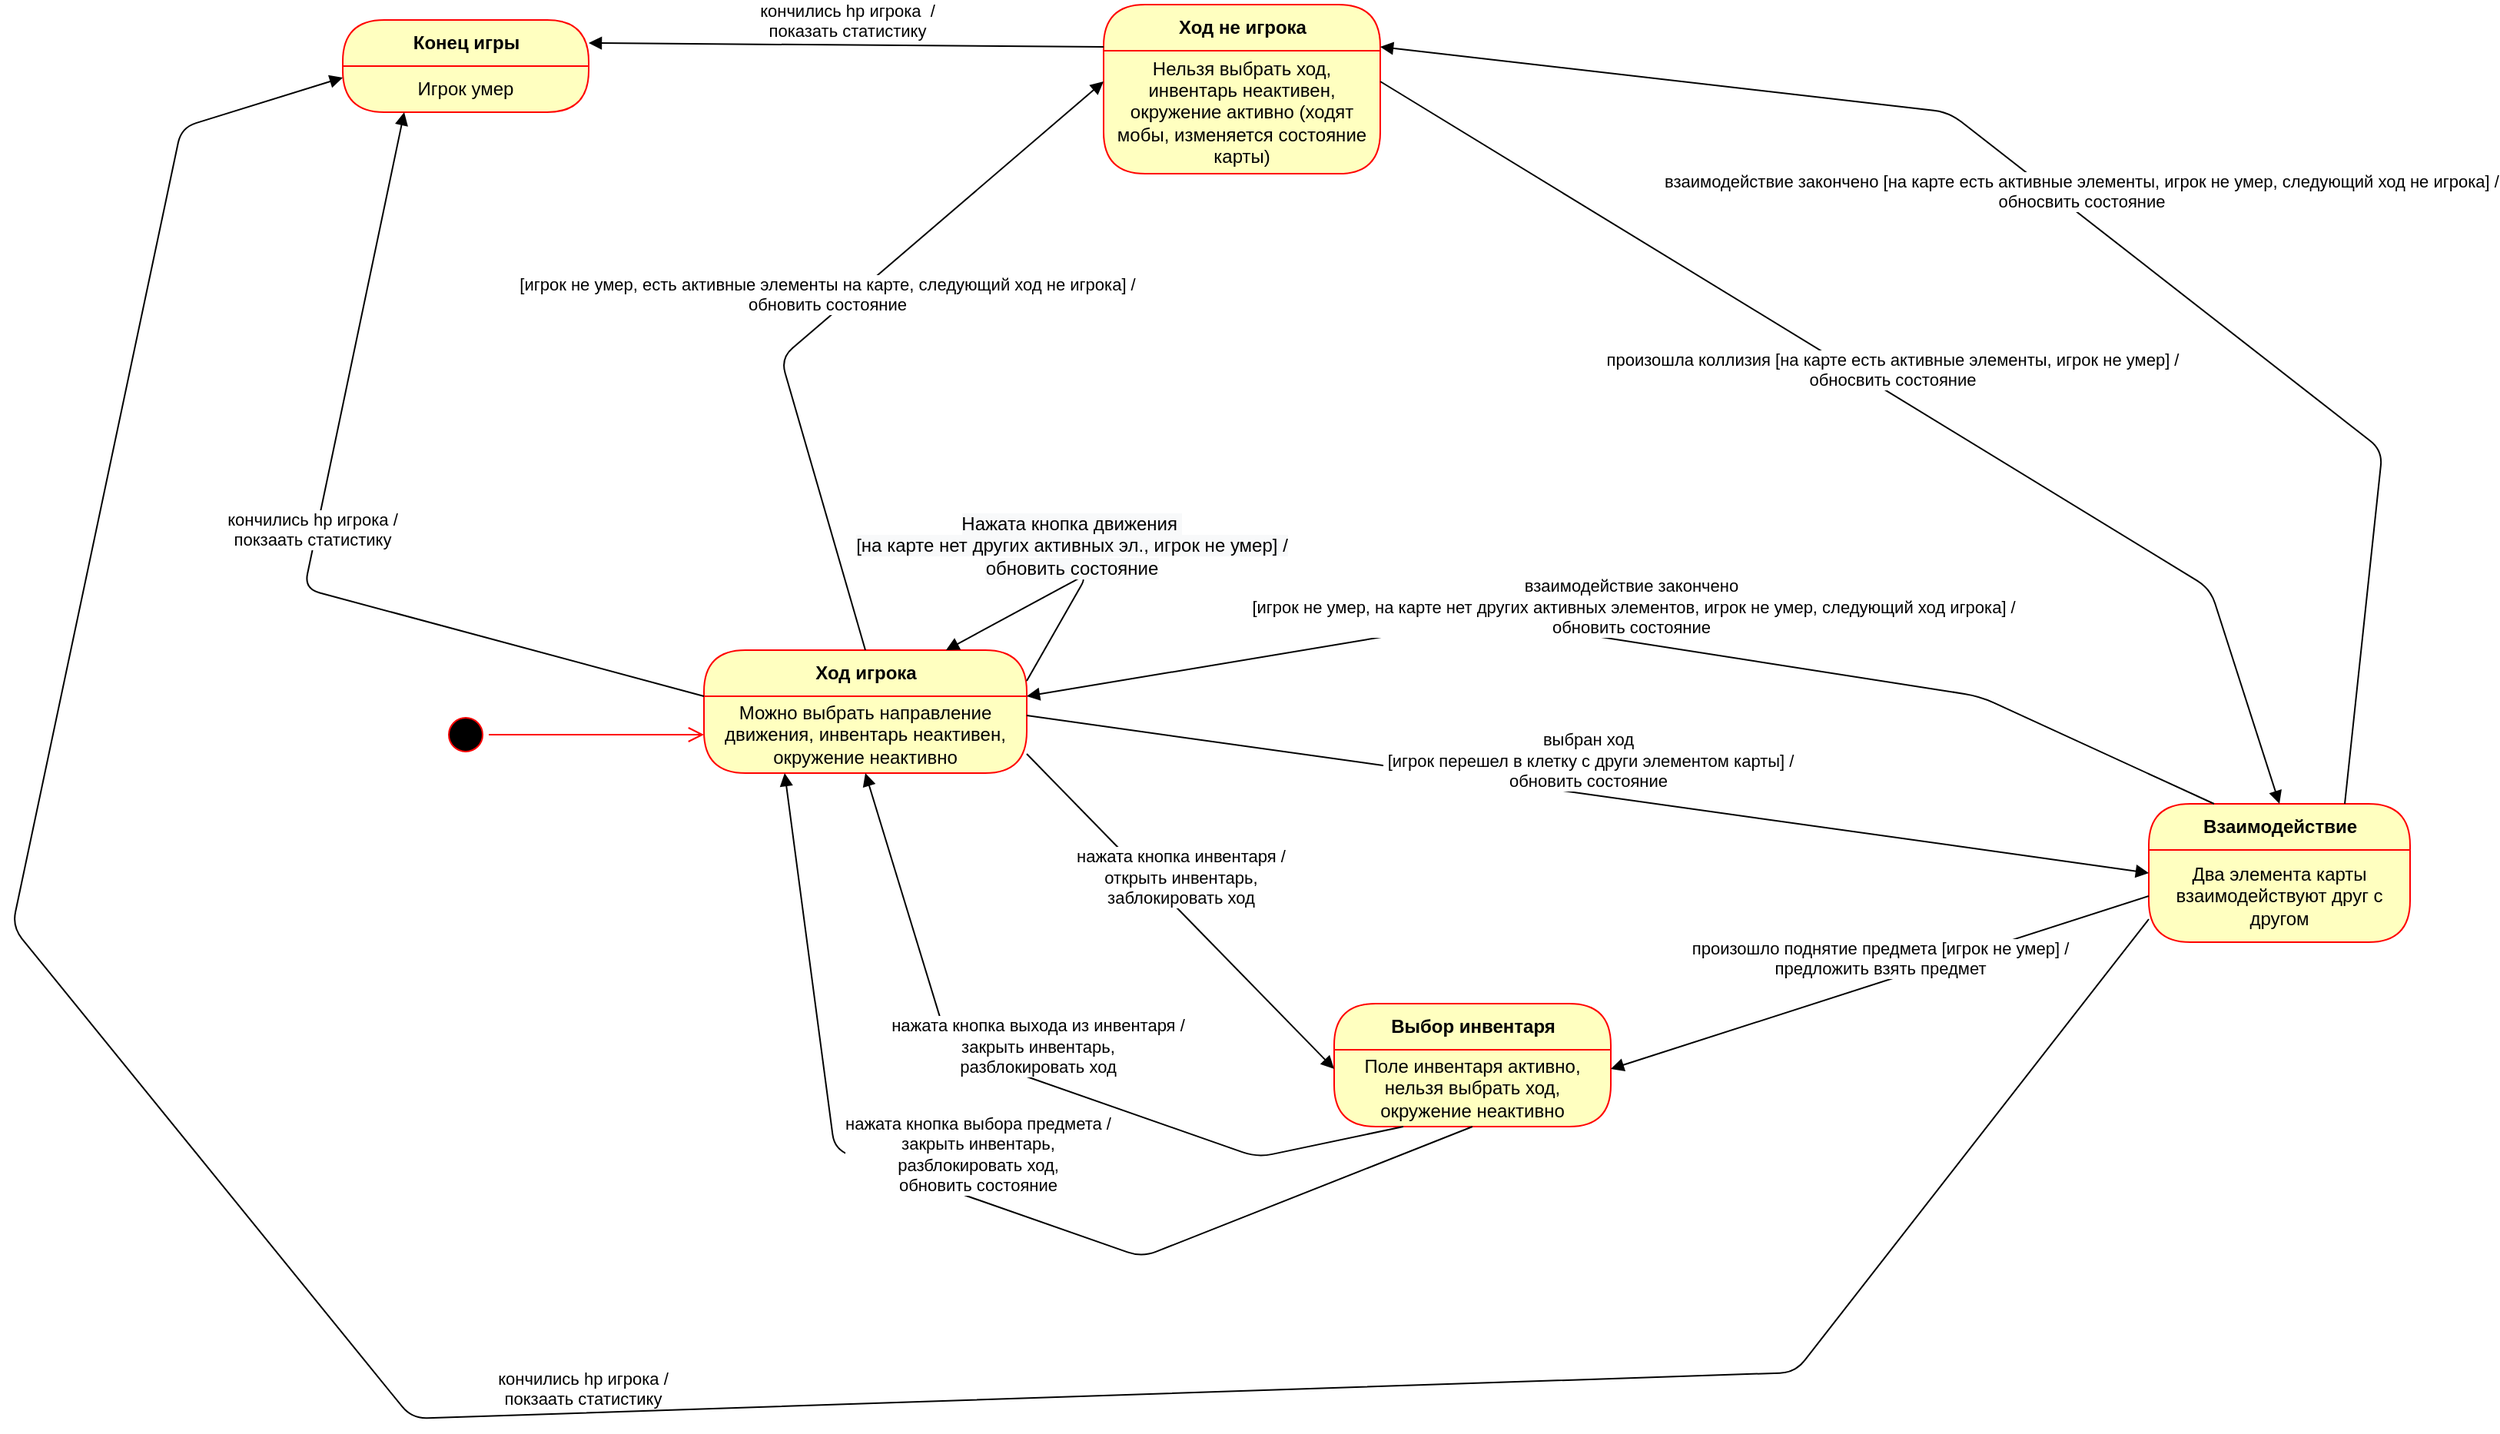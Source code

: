 <mxfile version="12.7.9" type="github"><diagram id="Ql0ntk5Wik_vLKoqb9fe" name="Page-1"><mxGraphModel dx="2907" dy="1120" grid="1" gridSize="10" guides="1" tooltips="1" connect="1" arrows="1" fold="1" page="1" pageScale="1" pageWidth="827" pageHeight="1169" math="0" shadow="0"><root><mxCell id="0"/><mxCell id="1" parent="0"/><mxCell id="RJu2NOu35zu3GAv4jUS9-13" value="" style="ellipse;html=1;shape=startState;fillColor=#000000;strokeColor=#ff0000;" vertex="1" parent="1"><mxGeometry x="-480" y="800" width="30" height="30" as="geometry"/></mxCell><mxCell id="RJu2NOu35zu3GAv4jUS9-14" value="" style="edgeStyle=orthogonalEdgeStyle;html=1;verticalAlign=bottom;endArrow=open;endSize=8;strokeColor=#ff0000;entryX=0;entryY=0.5;entryDx=0;entryDy=0;" edge="1" source="RJu2NOu35zu3GAv4jUS9-13" parent="1" target="RJu2NOu35zu3GAv4jUS9-20"><mxGeometry relative="1" as="geometry"><mxPoint x="65" y="260" as="targetPoint"/></mxGeometry></mxCell><mxCell id="RJu2NOu35zu3GAv4jUS9-15" value="Выбор инвентаря" style="swimlane;html=1;fontStyle=1;align=center;verticalAlign=middle;childLayout=stackLayout;horizontal=1;startSize=30;horizontalStack=0;resizeParent=0;resizeLast=1;container=0;fontColor=#000000;collapsible=0;rounded=1;arcSize=30;strokeColor=#ff0000;fillColor=#ffffc0;swimlaneFillColor=#ffffc0;dropTarget=0;" vertex="1" parent="1"><mxGeometry x="100" y="990" width="180" height="80" as="geometry"/></mxCell><mxCell id="RJu2NOu35zu3GAv4jUS9-16" value="Поле инвентаря активно,&lt;br&gt;нельзя выбрать ход, окружение неактивно" style="text;html=1;strokeColor=none;fillColor=none;align=center;verticalAlign=middle;spacingLeft=4;spacingRight=4;whiteSpace=wrap;overflow=hidden;rotatable=0;fontColor=#000000;" vertex="1" parent="RJu2NOu35zu3GAv4jUS9-15"><mxGeometry y="30" width="180" height="50" as="geometry"/></mxCell><mxCell id="RJu2NOu35zu3GAv4jUS9-19" value="Ход игрока" style="swimlane;html=1;fontStyle=1;align=center;verticalAlign=middle;childLayout=stackLayout;horizontal=1;startSize=30;horizontalStack=0;resizeParent=0;resizeLast=1;container=0;fontColor=#000000;collapsible=0;rounded=1;arcSize=30;strokeColor=#ff0000;fillColor=#ffffc0;swimlaneFillColor=#ffffc0;dropTarget=0;" vertex="1" parent="1"><mxGeometry x="-310" y="760" width="210" height="80" as="geometry"/></mxCell><mxCell id="RJu2NOu35zu3GAv4jUS9-20" value="Можно выбрать направление движения, инвентарь неактивен,&lt;br&gt;окружение неактивно" style="text;html=1;strokeColor=none;fillColor=none;align=center;verticalAlign=middle;spacingLeft=4;spacingRight=4;whiteSpace=wrap;overflow=hidden;rotatable=0;fontColor=#000000;" vertex="1" parent="RJu2NOu35zu3GAv4jUS9-19"><mxGeometry y="30" width="210" height="50" as="geometry"/></mxCell><mxCell id="RJu2NOu35zu3GAv4jUS9-22" value="Ход не игрока" style="swimlane;html=1;fontStyle=1;align=center;verticalAlign=middle;childLayout=stackLayout;horizontal=1;startSize=30;horizontalStack=0;resizeParent=0;resizeLast=1;container=0;fontColor=#000000;collapsible=0;rounded=1;arcSize=30;strokeColor=#ff0000;fillColor=#ffffc0;swimlaneFillColor=#ffffc0;dropTarget=0;" vertex="1" parent="1"><mxGeometry x="-50" y="340" width="180" height="110" as="geometry"/></mxCell><mxCell id="RJu2NOu35zu3GAv4jUS9-23" value="Нельзя выбрать ход, инвентарь неактивен, окружение активно (ходят мобы, изменяется состояние карты)" style="text;html=1;strokeColor=none;fillColor=none;align=center;verticalAlign=middle;spacingLeft=4;spacingRight=4;whiteSpace=wrap;overflow=hidden;rotatable=0;fontColor=#000000;" vertex="1" parent="RJu2NOu35zu3GAv4jUS9-22"><mxGeometry y="30" width="180" height="80" as="geometry"/></mxCell><mxCell id="RJu2NOu35zu3GAv4jUS9-25" value="Взаимодействие" style="swimlane;html=1;fontStyle=1;align=center;verticalAlign=middle;childLayout=stackLayout;horizontal=1;startSize=30;horizontalStack=0;resizeParent=0;resizeLast=1;container=0;fontColor=#000000;collapsible=0;rounded=1;arcSize=30;strokeColor=#ff0000;fillColor=#ffffc0;swimlaneFillColor=#ffffc0;dropTarget=0;" vertex="1" parent="1"><mxGeometry x="630" y="860" width="170" height="90" as="geometry"/></mxCell><mxCell id="RJu2NOu35zu3GAv4jUS9-26" value="Два элемента карты взаимодействуют друг с другом" style="text;html=1;strokeColor=none;fillColor=none;align=center;verticalAlign=middle;spacingLeft=4;spacingRight=4;whiteSpace=wrap;overflow=hidden;rotatable=0;fontColor=#000000;" vertex="1" parent="RJu2NOu35zu3GAv4jUS9-25"><mxGeometry y="30" width="170" height="60" as="geometry"/></mxCell><mxCell id="RJu2NOu35zu3GAv4jUS9-34" value="&lt;span style=&quot;font-size: 12px ; background-color: rgb(248 , 249 , 250)&quot;&gt;Нажата кнопка движения&amp;nbsp;&lt;/span&gt;&lt;br style=&quot;font-size: 12px ; background-color: rgb(248 , 249 , 250)&quot;&gt;&lt;span style=&quot;font-size: 12px ; background-color: rgb(248 , 249 , 250)&quot;&gt;[на карте нет других активных эл., игрок не умер] /&lt;/span&gt;&lt;br style=&quot;font-size: 12px ; background-color: rgb(248 , 249 , 250)&quot;&gt;&lt;span style=&quot;font-size: 12px ; background-color: rgb(248 , 249 , 250)&quot;&gt;обновить состояние&lt;/span&gt;" style="html=1;verticalAlign=bottom;endArrow=block;entryX=0.75;entryY=0;entryDx=0;entryDy=0;exitX=1;exitY=0.25;exitDx=0;exitDy=0;" edge="1" parent="1" source="RJu2NOu35zu3GAv4jUS9-19" target="RJu2NOu35zu3GAv4jUS9-19"><mxGeometry width="80" relative="1" as="geometry"><mxPoint x="250" y="520" as="sourcePoint"/><mxPoint x="115" y="460.0" as="targetPoint"/><Array as="points"><mxPoint x="-60" y="710"/></Array></mxGeometry></mxCell><mxCell id="RJu2NOu35zu3GAv4jUS9-37" value="нажата кнопка инвентаря /&lt;br&gt;открыть инвентарь, &lt;br&gt;заблокировать ход" style="html=1;verticalAlign=bottom;endArrow=block;exitX=1;exitY=0.75;exitDx=0;exitDy=0;entryX=0;entryY=0.25;entryDx=0;entryDy=0;" edge="1" parent="1" source="RJu2NOu35zu3GAv4jUS9-20" target="RJu2NOu35zu3GAv4jUS9-16"><mxGeometry width="80" relative="1" as="geometry"><mxPoint x="280" y="670" as="sourcePoint"/><mxPoint x="390" y="780" as="targetPoint"/></mxGeometry></mxCell><mxCell id="RJu2NOu35zu3GAv4jUS9-39" value="нажата кнопка выхода из инвентаря /&lt;br&gt;закрыть инвентарь, &lt;br&gt;разблокировать ход" style="html=1;verticalAlign=bottom;endArrow=block;exitX=0.25;exitY=1;exitDx=0;exitDy=0;entryX=0.5;entryY=1;entryDx=0;entryDy=0;" edge="1" parent="1" source="RJu2NOu35zu3GAv4jUS9-16" target="RJu2NOu35zu3GAv4jUS9-20"><mxGeometry width="80" relative="1" as="geometry"><mxPoint x="30" y="1070" as="sourcePoint"/><mxPoint x="-170" y="865.0" as="targetPoint"/><Array as="points"><mxPoint x="50" y="1090"/><mxPoint x="-150" y="1020"/></Array></mxGeometry></mxCell><mxCell id="RJu2NOu35zu3GAv4jUS9-40" value="нажата кнопка выбора предмета /&lt;br&gt;закрыть инвентарь, &lt;br&gt;разблокировать ход,&lt;br&gt;обновить состояние" style="html=1;verticalAlign=bottom;endArrow=block;exitX=0.5;exitY=1;exitDx=0;exitDy=0;entryX=0.25;entryY=1;entryDx=0;entryDy=0;" edge="1" parent="1" source="RJu2NOu35zu3GAv4jUS9-16" target="RJu2NOu35zu3GAv4jUS9-20"><mxGeometry width="80" relative="1" as="geometry"><mxPoint x="70" y="1135.0" as="sourcePoint"/><mxPoint x="-280" y="905" as="targetPoint"/><Array as="points"><mxPoint x="-25" y="1155"/><mxPoint x="-225" y="1085"/></Array></mxGeometry></mxCell><mxCell id="RJu2NOu35zu3GAv4jUS9-41" value="выбран ход&lt;br&gt;&amp;nbsp;[игрок перешел в клетку с други элементом карты] /&lt;br&gt;обновить состояние" style="html=1;verticalAlign=bottom;endArrow=block;exitX=1;exitY=0.25;exitDx=0;exitDy=0;entryX=0;entryY=0.25;entryDx=0;entryDy=0;" edge="1" parent="1" source="RJu2NOu35zu3GAv4jUS9-20" target="RJu2NOu35zu3GAv4jUS9-26"><mxGeometry width="80" relative="1" as="geometry"><mxPoint x="230" y="720" as="sourcePoint"/><mxPoint x="430" y="925" as="targetPoint"/></mxGeometry></mxCell><mxCell id="RJu2NOu35zu3GAv4jUS9-42" value="взаимодействие закончено&lt;br&gt;&amp;nbsp;[игрок не умер, на карте нет других активных элементов, игрок не умер, следующий ход игрока] /&lt;br&gt;обновить состояние" style="html=1;verticalAlign=bottom;endArrow=block;exitX=0.25;exitY=0;exitDx=0;exitDy=0;entryX=1;entryY=0;entryDx=0;entryDy=0;" edge="1" parent="1" source="RJu2NOu35zu3GAv4jUS9-25" target="RJu2NOu35zu3GAv4jUS9-20"><mxGeometry width="80" relative="1" as="geometry"><mxPoint x="740" y="882.5" as="sourcePoint"/><mxPoint x="70" y="740.0" as="targetPoint"/><Array as="points"><mxPoint x="520" y="790"/><mxPoint x="200" y="740"/></Array></mxGeometry></mxCell><mxCell id="RJu2NOu35zu3GAv4jUS9-43" value="Конец игры" style="swimlane;html=1;fontStyle=1;align=center;verticalAlign=middle;childLayout=stackLayout;horizontal=1;startSize=30;horizontalStack=0;resizeParent=0;resizeLast=1;container=0;fontColor=#000000;collapsible=0;rounded=1;arcSize=30;strokeColor=#ff0000;fillColor=#ffffc0;swimlaneFillColor=#ffffc0;dropTarget=0;" vertex="1" parent="1"><mxGeometry x="-545" y="350" width="160" height="60" as="geometry"/></mxCell><mxCell id="RJu2NOu35zu3GAv4jUS9-44" value="Игрок умер" style="text;html=1;strokeColor=none;fillColor=none;align=center;verticalAlign=middle;spacingLeft=4;spacingRight=4;whiteSpace=wrap;overflow=hidden;rotatable=0;fontColor=#000000;" vertex="1" parent="RJu2NOu35zu3GAv4jUS9-43"><mxGeometry y="30" width="160" height="30" as="geometry"/></mxCell><mxCell id="RJu2NOu35zu3GAv4jUS9-46" value="кончились hp игрока /&lt;br&gt;покзаать статистику" style="html=1;verticalAlign=bottom;endArrow=block;exitX=0;exitY=0;exitDx=0;exitDy=0;entryX=0.25;entryY=1;entryDx=0;entryDy=0;" edge="1" parent="1" source="RJu2NOu35zu3GAv4jUS9-20" target="RJu2NOu35zu3GAv4jUS9-44"><mxGeometry width="80" relative="1" as="geometry"><mxPoint x="-230" y="710.0" as="sourcePoint"/><mxPoint x="-140" y="420" as="targetPoint"/><Array as="points"><mxPoint x="-570" y="720"/></Array></mxGeometry></mxCell><mxCell id="RJu2NOu35zu3GAv4jUS9-48" value="кончились hp игрока /&lt;br&gt;покзаать статистику" style="html=1;verticalAlign=bottom;endArrow=block;exitX=0;exitY=0.75;exitDx=0;exitDy=0;entryX=0;entryY=0.25;entryDx=0;entryDy=0;" edge="1" parent="1" source="RJu2NOu35zu3GAv4jUS9-26" target="RJu2NOu35zu3GAv4jUS9-44"><mxGeometry width="80" relative="1" as="geometry"><mxPoint x="-500" y="1010" as="sourcePoint"/><mxPoint x="-670" y="540" as="targetPoint"/><Array as="points"><mxPoint x="400" y="1230"/><mxPoint x="-500" y="1260"/><mxPoint x="-760" y="940"/><mxPoint x="-650" y="420"/></Array></mxGeometry></mxCell><mxCell id="RJu2NOu35zu3GAv4jUS9-49" value="произошло поднятие предмета [игрок не умер] /&lt;br&gt;предложить взять предмет" style="html=1;verticalAlign=bottom;endArrow=block;exitX=0;exitY=0.5;exitDx=0;exitDy=0;entryX=1;entryY=0.25;entryDx=0;entryDy=0;" edge="1" parent="1" source="RJu2NOu35zu3GAv4jUS9-26" target="RJu2NOu35zu3GAv4jUS9-16"><mxGeometry width="80" relative="1" as="geometry"><mxPoint x="570" y="1140" as="sourcePoint"/><mxPoint x="480" y="1430.0" as="targetPoint"/></mxGeometry></mxCell><mxCell id="RJu2NOu35zu3GAv4jUS9-52" value="[игрок не умер, есть активные элементы на карте, следующий ход не игрока] /&lt;br&gt;обновить состояние" style="html=1;verticalAlign=bottom;endArrow=block;exitX=0.5;exitY=0;exitDx=0;exitDy=0;entryX=0;entryY=0.25;entryDx=0;entryDy=0;" edge="1" parent="1" source="RJu2NOu35zu3GAv4jUS9-19" target="RJu2NOu35zu3GAv4jUS9-23"><mxGeometry width="80" relative="1" as="geometry"><mxPoint x="200" y="610.0" as="sourcePoint"/><mxPoint x="290" y="320" as="targetPoint"/><Array as="points"><mxPoint x="-260" y="570"/></Array></mxGeometry></mxCell><mxCell id="RJu2NOu35zu3GAv4jUS9-54" value="произошла коллизия [на карте есть активные элементы, игрок не умер] /&lt;br&gt;обносвить состояние" style="html=1;verticalAlign=bottom;endArrow=block;exitX=1;exitY=0.25;exitDx=0;exitDy=0;entryX=0.5;entryY=0;entryDx=0;entryDy=0;" edge="1" parent="1" source="RJu2NOu35zu3GAv4jUS9-23" target="RJu2NOu35zu3GAv4jUS9-25"><mxGeometry width="80" relative="1" as="geometry"><mxPoint x="470" y="290" as="sourcePoint"/><mxPoint x="380" y="580.0" as="targetPoint"/><Array as="points"><mxPoint x="670" y="720"/></Array></mxGeometry></mxCell><mxCell id="RJu2NOu35zu3GAv4jUS9-55" value="взаимодействие закончено [на карте есть активные элементы, игрок не умер, следующий ход не игрока] /&lt;br&gt;обносвить состояние" style="html=1;verticalAlign=bottom;endArrow=block;exitX=0.75;exitY=0;exitDx=0;exitDy=0;entryX=1;entryY=0.25;entryDx=0;entryDy=0;" edge="1" parent="1" source="RJu2NOu35zu3GAv4jUS9-25" target="RJu2NOu35zu3GAv4jUS9-22"><mxGeometry width="80" relative="1" as="geometry"><mxPoint x="827" y="770.0" as="sourcePoint"/><mxPoint x="242" y="300" as="targetPoint"/><Array as="points"><mxPoint x="782" y="630"/><mxPoint x="500" y="410"/></Array></mxGeometry></mxCell><mxCell id="RJu2NOu35zu3GAv4jUS9-56" value="кончились hp игрока&amp;nbsp; /&lt;br&gt;показать статистику" style="html=1;verticalAlign=bottom;endArrow=block;exitX=0;exitY=0.25;exitDx=0;exitDy=0;entryX=1;entryY=0.25;entryDx=0;entryDy=0;" edge="1" parent="1" source="RJu2NOu35zu3GAv4jUS9-22" target="RJu2NOu35zu3GAv4jUS9-43"><mxGeometry width="80" relative="1" as="geometry"><mxPoint x="-100" y="-30" as="sourcePoint"/><mxPoint x="-300" y="325" as="targetPoint"/></mxGeometry></mxCell></root></mxGraphModel></diagram></mxfile>